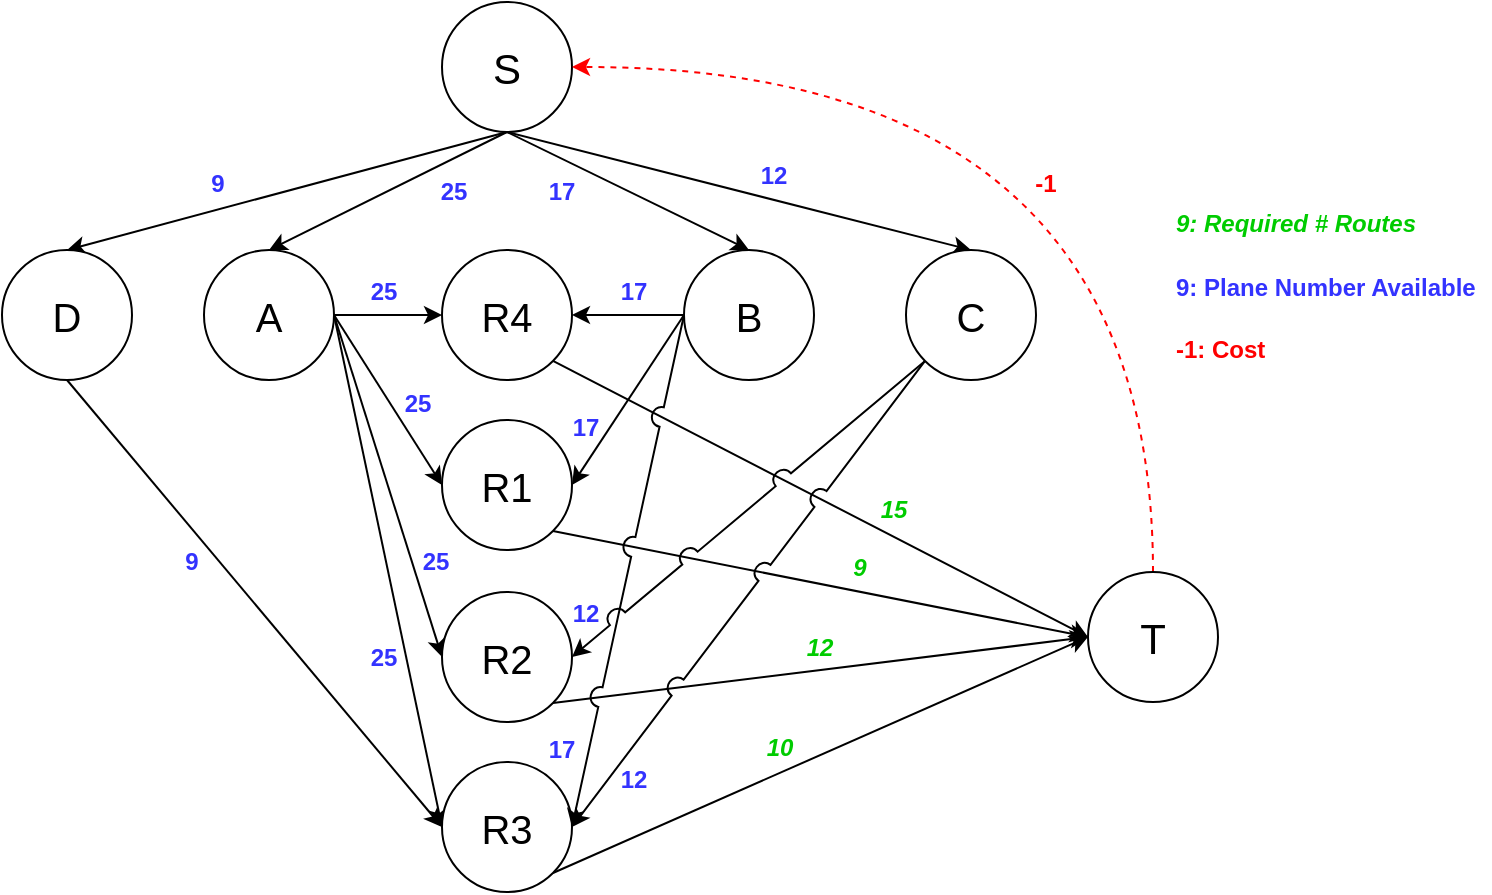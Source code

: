 <mxfile version="22.0.3" type="device">
  <diagram id="R2lEEEUBdFMjLlhIrx00" name="1:1">
    <mxGraphModel dx="1173" dy="602" grid="0" gridSize="10" guides="1" tooltips="1" connect="1" arrows="1" fold="1" page="1" pageScale="1" pageWidth="850" pageHeight="1100" math="0" shadow="0" extFonts="Permanent Marker^https://fonts.googleapis.com/css?family=Permanent+Marker">
      <root>
        <mxCell id="0" />
        <mxCell id="1" parent="0" />
        <mxCell id="6Qk-c6x9b5MRVzB00tFX-41" value="15" style="text;html=1;strokeColor=none;fillColor=none;align=center;verticalAlign=middle;whiteSpace=wrap;rounded=0;fontColor=#00CC00;fontStyle=3" parent="1" vertex="1">
          <mxGeometry x="469" y="262" width="20" height="30" as="geometry" />
        </mxCell>
        <mxCell id="6Qk-c6x9b5MRVzB00tFX-44" value="9:&amp;nbsp;Required # Routes" style="text;html=1;strokeColor=none;fillColor=none;align=left;verticalAlign=middle;whiteSpace=wrap;rounded=0;fontColor=#00CC00;fontStyle=3" parent="1" vertex="1">
          <mxGeometry x="618" y="121" width="125" height="25" as="geometry" />
        </mxCell>
        <mxCell id="6Qk-c6x9b5MRVzB00tFX-45" value="&lt;div style=&quot;text-align: center;&quot;&gt;&lt;span style=&quot;background-color: initial;&quot;&gt;&lt;font color=&quot;#3333ff&quot;&gt;&lt;b&gt;9: Plane&amp;nbsp;&lt;/b&gt;&lt;/font&gt;&lt;/span&gt;&lt;b style=&quot;color: rgb(51, 51, 255); background-color: initial;&quot;&gt;Number Available&lt;/b&gt;&lt;/div&gt;" style="text;whiteSpace=wrap;html=1;" parent="1" vertex="1">
          <mxGeometry x="618" y="152" width="159" height="25" as="geometry" />
        </mxCell>
        <mxCell id="kV7nIaN6UhCzzZfUUubw-22" style="rounded=0;orthogonalLoop=1;jettySize=auto;html=1;entryX=0.5;entryY=0;entryDx=0;entryDy=0;exitX=0.5;exitY=1;exitDx=0;exitDy=0;" edge="1" parent="1" source="kV7nIaN6UhCzzZfUUubw-2" target="kV7nIaN6UhCzzZfUUubw-10">
          <mxGeometry relative="1" as="geometry">
            <mxPoint x="294" y="97" as="sourcePoint" />
          </mxGeometry>
        </mxCell>
        <mxCell id="kV7nIaN6UhCzzZfUUubw-23" style="rounded=0;orthogonalLoop=1;jettySize=auto;html=1;exitX=0.5;exitY=1;exitDx=0;exitDy=0;entryX=0.5;entryY=0;entryDx=0;entryDy=0;" edge="1" parent="1" source="kV7nIaN6UhCzzZfUUubw-2" target="kV7nIaN6UhCzzZfUUubw-9">
          <mxGeometry relative="1" as="geometry" />
        </mxCell>
        <mxCell id="kV7nIaN6UhCzzZfUUubw-24" style="rounded=0;orthogonalLoop=1;jettySize=auto;html=1;exitX=0.5;exitY=1;exitDx=0;exitDy=0;entryX=0.5;entryY=0;entryDx=0;entryDy=0;" edge="1" parent="1" source="kV7nIaN6UhCzzZfUUubw-2" target="kV7nIaN6UhCzzZfUUubw-11">
          <mxGeometry relative="1" as="geometry" />
        </mxCell>
        <mxCell id="kV7nIaN6UhCzzZfUUubw-25" style="rounded=0;orthogonalLoop=1;jettySize=auto;html=1;exitX=0.5;exitY=1;exitDx=0;exitDy=0;entryX=0.5;entryY=0;entryDx=0;entryDy=0;" edge="1" parent="1" source="kV7nIaN6UhCzzZfUUubw-2" target="kV7nIaN6UhCzzZfUUubw-3">
          <mxGeometry relative="1" as="geometry" />
        </mxCell>
        <mxCell id="kV7nIaN6UhCzzZfUUubw-2" value="&lt;font style=&quot;font-size: 21px;&quot;&gt;S&lt;/font&gt;" style="ellipse;whiteSpace=wrap;html=1;aspect=fixed;" vertex="1" parent="1">
          <mxGeometry x="253" y="23" width="65" height="65" as="geometry" />
        </mxCell>
        <mxCell id="kV7nIaN6UhCzzZfUUubw-26" style="rounded=0;orthogonalLoop=1;jettySize=auto;html=1;exitX=1;exitY=0.5;exitDx=0;exitDy=0;entryX=0;entryY=0.5;entryDx=0;entryDy=0;" edge="1" parent="1" source="kV7nIaN6UhCzzZfUUubw-3" target="kV7nIaN6UhCzzZfUUubw-7">
          <mxGeometry relative="1" as="geometry" />
        </mxCell>
        <mxCell id="kV7nIaN6UhCzzZfUUubw-27" style="rounded=0;orthogonalLoop=1;jettySize=auto;html=1;exitX=1;exitY=0.5;exitDx=0;exitDy=0;entryX=0;entryY=0.5;entryDx=0;entryDy=0;" edge="1" parent="1" source="kV7nIaN6UhCzzZfUUubw-3" target="kV7nIaN6UhCzzZfUUubw-6">
          <mxGeometry relative="1" as="geometry" />
        </mxCell>
        <mxCell id="kV7nIaN6UhCzzZfUUubw-28" style="rounded=0;orthogonalLoop=1;jettySize=auto;html=1;exitX=1;exitY=0.5;exitDx=0;exitDy=0;entryX=0;entryY=0.5;entryDx=0;entryDy=0;" edge="1" parent="1" source="kV7nIaN6UhCzzZfUUubw-3" target="kV7nIaN6UhCzzZfUUubw-8">
          <mxGeometry relative="1" as="geometry" />
        </mxCell>
        <mxCell id="kV7nIaN6UhCzzZfUUubw-29" style="rounded=0;orthogonalLoop=1;jettySize=auto;html=1;exitX=1;exitY=0.5;exitDx=0;exitDy=0;" edge="1" parent="1" source="kV7nIaN6UhCzzZfUUubw-3" target="kV7nIaN6UhCzzZfUUubw-5">
          <mxGeometry relative="1" as="geometry" />
        </mxCell>
        <mxCell id="kV7nIaN6UhCzzZfUUubw-3" value="&lt;font style=&quot;font-size: 20px;&quot;&gt;A&lt;/font&gt;" style="ellipse;whiteSpace=wrap;html=1;aspect=fixed;" vertex="1" parent="1">
          <mxGeometry x="134" y="147" width="65" height="65" as="geometry" />
        </mxCell>
        <mxCell id="kV7nIaN6UhCzzZfUUubw-62" style="edgeStyle=orthogonalEdgeStyle;rounded=0;orthogonalLoop=1;jettySize=auto;html=1;exitX=0.5;exitY=0;exitDx=0;exitDy=0;entryX=1;entryY=0.5;entryDx=0;entryDy=0;curved=1;dashed=1;strokeColor=#FF0000;" edge="1" parent="1" source="kV7nIaN6UhCzzZfUUubw-4" target="kV7nIaN6UhCzzZfUUubw-2">
          <mxGeometry relative="1" as="geometry" />
        </mxCell>
        <mxCell id="kV7nIaN6UhCzzZfUUubw-4" value="&lt;font style=&quot;font-size: 21px;&quot;&gt;T&lt;/font&gt;" style="ellipse;whiteSpace=wrap;html=1;aspect=fixed;" vertex="1" parent="1">
          <mxGeometry x="576" y="308" width="65" height="65" as="geometry" />
        </mxCell>
        <mxCell id="kV7nIaN6UhCzzZfUUubw-37" style="rounded=0;orthogonalLoop=1;jettySize=auto;html=1;exitX=1;exitY=1;exitDx=0;exitDy=0;entryX=0;entryY=0.5;entryDx=0;entryDy=0;jumpStyle=arc;" edge="1" parent="1" source="kV7nIaN6UhCzzZfUUubw-5" target="kV7nIaN6UhCzzZfUUubw-4">
          <mxGeometry relative="1" as="geometry" />
        </mxCell>
        <mxCell id="kV7nIaN6UhCzzZfUUubw-5" value="&lt;font style=&quot;font-size: 20px;&quot;&gt;R4&lt;/font&gt;" style="ellipse;whiteSpace=wrap;html=1;aspect=fixed;" vertex="1" parent="1">
          <mxGeometry x="253" y="147" width="65" height="65" as="geometry" />
        </mxCell>
        <mxCell id="kV7nIaN6UhCzzZfUUubw-40" style="rounded=0;orthogonalLoop=1;jettySize=auto;html=1;exitX=1;exitY=1;exitDx=0;exitDy=0;entryX=0;entryY=0.5;entryDx=0;entryDy=0;" edge="1" parent="1" source="kV7nIaN6UhCzzZfUUubw-6" target="kV7nIaN6UhCzzZfUUubw-4">
          <mxGeometry relative="1" as="geometry">
            <mxPoint x="473.435" y="420.515" as="targetPoint" />
          </mxGeometry>
        </mxCell>
        <mxCell id="kV7nIaN6UhCzzZfUUubw-6" value="&lt;font style=&quot;font-size: 20px;&quot;&gt;R3&lt;/font&gt;" style="ellipse;whiteSpace=wrap;html=1;aspect=fixed;" vertex="1" parent="1">
          <mxGeometry x="253" y="403" width="65" height="65" as="geometry" />
        </mxCell>
        <mxCell id="kV7nIaN6UhCzzZfUUubw-39" style="rounded=0;orthogonalLoop=1;jettySize=auto;html=1;exitX=1;exitY=1;exitDx=0;exitDy=0;entryX=0;entryY=0.5;entryDx=0;entryDy=0;jumpStyle=arc;" edge="1" parent="1" source="kV7nIaN6UhCzzZfUUubw-7" target="kV7nIaN6UhCzzZfUUubw-4">
          <mxGeometry relative="1" as="geometry" />
        </mxCell>
        <mxCell id="kV7nIaN6UhCzzZfUUubw-7" value="&lt;font style=&quot;font-size: 20px;&quot;&gt;R2&lt;/font&gt;" style="ellipse;whiteSpace=wrap;html=1;aspect=fixed;" vertex="1" parent="1">
          <mxGeometry x="253" y="318" width="65" height="65" as="geometry" />
        </mxCell>
        <mxCell id="kV7nIaN6UhCzzZfUUubw-38" style="rounded=0;orthogonalLoop=1;jettySize=auto;html=1;exitX=1;exitY=1;exitDx=0;exitDy=0;entryX=0;entryY=0.5;entryDx=0;entryDy=0;jumpStyle=arc;" edge="1" parent="1" source="kV7nIaN6UhCzzZfUUubw-8" target="kV7nIaN6UhCzzZfUUubw-4">
          <mxGeometry relative="1" as="geometry">
            <mxPoint x="575.342" y="337.808" as="targetPoint" />
          </mxGeometry>
        </mxCell>
        <mxCell id="kV7nIaN6UhCzzZfUUubw-8" value="&lt;font style=&quot;font-size: 20px;&quot;&gt;R1&lt;/font&gt;" style="ellipse;whiteSpace=wrap;html=1;aspect=fixed;" vertex="1" parent="1">
          <mxGeometry x="253" y="232" width="65" height="65" as="geometry" />
        </mxCell>
        <mxCell id="kV7nIaN6UhCzzZfUUubw-33" style="rounded=0;orthogonalLoop=1;jettySize=auto;html=1;exitX=0;exitY=0.5;exitDx=0;exitDy=0;" edge="1" parent="1" source="kV7nIaN6UhCzzZfUUubw-9" target="kV7nIaN6UhCzzZfUUubw-5">
          <mxGeometry relative="1" as="geometry" />
        </mxCell>
        <mxCell id="kV7nIaN6UhCzzZfUUubw-34" style="rounded=0;orthogonalLoop=1;jettySize=auto;html=1;exitX=0;exitY=0.5;exitDx=0;exitDy=0;entryX=1;entryY=0.5;entryDx=0;entryDy=0;" edge="1" parent="1" source="kV7nIaN6UhCzzZfUUubw-9" target="kV7nIaN6UhCzzZfUUubw-8">
          <mxGeometry relative="1" as="geometry" />
        </mxCell>
        <mxCell id="kV7nIaN6UhCzzZfUUubw-35" style="rounded=0;orthogonalLoop=1;jettySize=auto;html=1;exitX=0;exitY=0.5;exitDx=0;exitDy=0;entryX=1;entryY=0.5;entryDx=0;entryDy=0;jumpStyle=arc;jumpSize=10;" edge="1" parent="1" source="kV7nIaN6UhCzzZfUUubw-9" target="kV7nIaN6UhCzzZfUUubw-6">
          <mxGeometry relative="1" as="geometry" />
        </mxCell>
        <mxCell id="kV7nIaN6UhCzzZfUUubw-9" value="&lt;font style=&quot;font-size: 20px;&quot;&gt;B&lt;/font&gt;" style="ellipse;whiteSpace=wrap;html=1;aspect=fixed;" vertex="1" parent="1">
          <mxGeometry x="374" y="147" width="65" height="65" as="geometry" />
        </mxCell>
        <mxCell id="kV7nIaN6UhCzzZfUUubw-30" style="rounded=0;orthogonalLoop=1;jettySize=auto;html=1;exitX=0;exitY=1;exitDx=0;exitDy=0;entryX=1;entryY=0.5;entryDx=0;entryDy=0;jumpStyle=arc;jumpSize=10;" edge="1" parent="1" source="kV7nIaN6UhCzzZfUUubw-10" target="kV7nIaN6UhCzzZfUUubw-7">
          <mxGeometry relative="1" as="geometry" />
        </mxCell>
        <mxCell id="kV7nIaN6UhCzzZfUUubw-31" style="rounded=0;orthogonalLoop=1;jettySize=auto;html=1;exitX=0;exitY=1;exitDx=0;exitDy=0;entryX=1;entryY=0.5;entryDx=0;entryDy=0;jumpStyle=arc;jumpSize=10;" edge="1" parent="1" source="kV7nIaN6UhCzzZfUUubw-10" target="kV7nIaN6UhCzzZfUUubw-6">
          <mxGeometry relative="1" as="geometry" />
        </mxCell>
        <mxCell id="kV7nIaN6UhCzzZfUUubw-10" value="&lt;font style=&quot;font-size: 20px;&quot;&gt;C&lt;/font&gt;" style="ellipse;whiteSpace=wrap;html=1;aspect=fixed;" vertex="1" parent="1">
          <mxGeometry x="485" y="147" width="65" height="65" as="geometry" />
        </mxCell>
        <mxCell id="kV7nIaN6UhCzzZfUUubw-36" style="rounded=0;orthogonalLoop=1;jettySize=auto;html=1;exitX=0.5;exitY=1;exitDx=0;exitDy=0;entryX=0;entryY=0.5;entryDx=0;entryDy=0;" edge="1" parent="1" source="kV7nIaN6UhCzzZfUUubw-11" target="kV7nIaN6UhCzzZfUUubw-6">
          <mxGeometry relative="1" as="geometry" />
        </mxCell>
        <mxCell id="kV7nIaN6UhCzzZfUUubw-11" value="&lt;font style=&quot;font-size: 20px;&quot;&gt;D&lt;/font&gt;" style="ellipse;whiteSpace=wrap;html=1;aspect=fixed;" vertex="1" parent="1">
          <mxGeometry x="33" y="147" width="65" height="65" as="geometry" />
        </mxCell>
        <mxCell id="kV7nIaN6UhCzzZfUUubw-41" value="12" style="text;html=1;strokeColor=none;fillColor=none;align=center;verticalAlign=middle;whiteSpace=wrap;rounded=0;fontColor=#3333FF;fontStyle=1" vertex="1" parent="1">
          <mxGeometry x="409" y="95" width="20" height="30" as="geometry" />
        </mxCell>
        <mxCell id="kV7nIaN6UhCzzZfUUubw-42" value="17" style="text;html=1;strokeColor=none;fillColor=none;align=center;verticalAlign=middle;whiteSpace=wrap;rounded=0;fontColor=#3333FF;fontStyle=1" vertex="1" parent="1">
          <mxGeometry x="303" y="103" width="20" height="30" as="geometry" />
        </mxCell>
        <mxCell id="kV7nIaN6UhCzzZfUUubw-43" value="25" style="text;html=1;strokeColor=none;fillColor=none;align=center;verticalAlign=middle;whiteSpace=wrap;rounded=0;fontColor=#3333FF;fontStyle=1" vertex="1" parent="1">
          <mxGeometry x="249" y="103" width="20" height="30" as="geometry" />
        </mxCell>
        <mxCell id="kV7nIaN6UhCzzZfUUubw-44" value="9" style="text;html=1;strokeColor=none;fillColor=none;align=center;verticalAlign=middle;whiteSpace=wrap;rounded=0;fontColor=#3333FF;fontStyle=1" vertex="1" parent="1">
          <mxGeometry x="131" y="99" width="20" height="30" as="geometry" />
        </mxCell>
        <mxCell id="kV7nIaN6UhCzzZfUUubw-45" value="9" style="text;html=1;strokeColor=none;fillColor=none;align=center;verticalAlign=middle;whiteSpace=wrap;rounded=0;fontColor=#3333FF;fontStyle=1" vertex="1" parent="1">
          <mxGeometry x="118" y="288" width="20" height="30" as="geometry" />
        </mxCell>
        <mxCell id="kV7nIaN6UhCzzZfUUubw-46" value="25" style="text;html=1;strokeColor=none;fillColor=none;align=center;verticalAlign=middle;whiteSpace=wrap;rounded=0;fontColor=#3333FF;fontStyle=1" vertex="1" parent="1">
          <mxGeometry x="214" y="153" width="20" height="30" as="geometry" />
        </mxCell>
        <mxCell id="kV7nIaN6UhCzzZfUUubw-47" value="25" style="text;html=1;strokeColor=none;fillColor=none;align=center;verticalAlign=middle;whiteSpace=wrap;rounded=0;fontColor=#3333FF;fontStyle=1" vertex="1" parent="1">
          <mxGeometry x="231" y="209" width="20" height="30" as="geometry" />
        </mxCell>
        <mxCell id="kV7nIaN6UhCzzZfUUubw-48" value="25" style="text;html=1;strokeColor=none;fillColor=none;align=center;verticalAlign=middle;whiteSpace=wrap;rounded=0;fontColor=#3333FF;fontStyle=1" vertex="1" parent="1">
          <mxGeometry x="240" y="288" width="20" height="30" as="geometry" />
        </mxCell>
        <mxCell id="kV7nIaN6UhCzzZfUUubw-49" value="25" style="text;html=1;strokeColor=none;fillColor=none;align=center;verticalAlign=middle;whiteSpace=wrap;rounded=0;fontColor=#3333FF;fontStyle=1" vertex="1" parent="1">
          <mxGeometry x="214" y="335.5" width="20" height="30" as="geometry" />
        </mxCell>
        <mxCell id="kV7nIaN6UhCzzZfUUubw-51" value="17" style="text;html=1;strokeColor=none;fillColor=none;align=center;verticalAlign=middle;whiteSpace=wrap;rounded=0;fontColor=#3333FF;fontStyle=1" vertex="1" parent="1">
          <mxGeometry x="339" y="153" width="20" height="30" as="geometry" />
        </mxCell>
        <mxCell id="kV7nIaN6UhCzzZfUUubw-52" value="17" style="text;html=1;strokeColor=none;fillColor=none;align=center;verticalAlign=middle;whiteSpace=wrap;rounded=0;fontColor=#3333FF;fontStyle=1" vertex="1" parent="1">
          <mxGeometry x="315" y="221" width="20" height="30" as="geometry" />
        </mxCell>
        <mxCell id="kV7nIaN6UhCzzZfUUubw-53" value="17" style="text;html=1;strokeColor=none;fillColor=none;align=center;verticalAlign=middle;whiteSpace=wrap;rounded=0;fontColor=#3333FF;fontStyle=1" vertex="1" parent="1">
          <mxGeometry x="303" y="382" width="20" height="30" as="geometry" />
        </mxCell>
        <mxCell id="kV7nIaN6UhCzzZfUUubw-56" value="12" style="text;html=1;strokeColor=none;fillColor=none;align=center;verticalAlign=middle;whiteSpace=wrap;rounded=0;fontColor=#3333FF;fontStyle=1" vertex="1" parent="1">
          <mxGeometry x="315" y="314" width="20" height="30" as="geometry" />
        </mxCell>
        <mxCell id="kV7nIaN6UhCzzZfUUubw-57" value="12" style="text;html=1;strokeColor=none;fillColor=none;align=center;verticalAlign=middle;whiteSpace=wrap;rounded=0;fontColor=#3333FF;fontStyle=1" vertex="1" parent="1">
          <mxGeometry x="339" y="397" width="20" height="30" as="geometry" />
        </mxCell>
        <mxCell id="kV7nIaN6UhCzzZfUUubw-59" value="9" style="text;html=1;strokeColor=none;fillColor=none;align=center;verticalAlign=middle;whiteSpace=wrap;rounded=0;fontColor=#00CC00;fontStyle=3" vertex="1" parent="1">
          <mxGeometry x="452" y="291" width="20" height="30" as="geometry" />
        </mxCell>
        <mxCell id="kV7nIaN6UhCzzZfUUubw-60" value="12" style="text;html=1;strokeColor=none;fillColor=none;align=center;verticalAlign=middle;whiteSpace=wrap;rounded=0;fontColor=#00CC00;fontStyle=3" vertex="1" parent="1">
          <mxGeometry x="432" y="331" width="20" height="30" as="geometry" />
        </mxCell>
        <mxCell id="kV7nIaN6UhCzzZfUUubw-61" value="10" style="text;html=1;strokeColor=none;fillColor=none;align=center;verticalAlign=middle;whiteSpace=wrap;rounded=0;fontColor=#00CC00;fontStyle=3" vertex="1" parent="1">
          <mxGeometry x="412" y="381" width="20" height="30" as="geometry" />
        </mxCell>
        <mxCell id="kV7nIaN6UhCzzZfUUubw-63" value="-1" style="text;html=1;strokeColor=none;fillColor=none;align=center;verticalAlign=middle;whiteSpace=wrap;rounded=0;fontColor=#FF0000;fontStyle=1" vertex="1" parent="1">
          <mxGeometry x="545" y="99" width="20" height="30" as="geometry" />
        </mxCell>
        <mxCell id="kV7nIaN6UhCzzZfUUubw-64" value="&lt;div style=&quot;text-align: center;&quot;&gt;&lt;span style=&quot;background-color: initial;&quot;&gt;&lt;b style=&quot;&quot;&gt;&lt;font color=&quot;#ff0000&quot;&gt;-1: Cost&lt;/font&gt;&lt;/b&gt;&lt;/span&gt;&lt;/div&gt;" style="text;whiteSpace=wrap;html=1;" vertex="1" parent="1">
          <mxGeometry x="618" y="183" width="159" height="25" as="geometry" />
        </mxCell>
      </root>
    </mxGraphModel>
  </diagram>
</mxfile>
